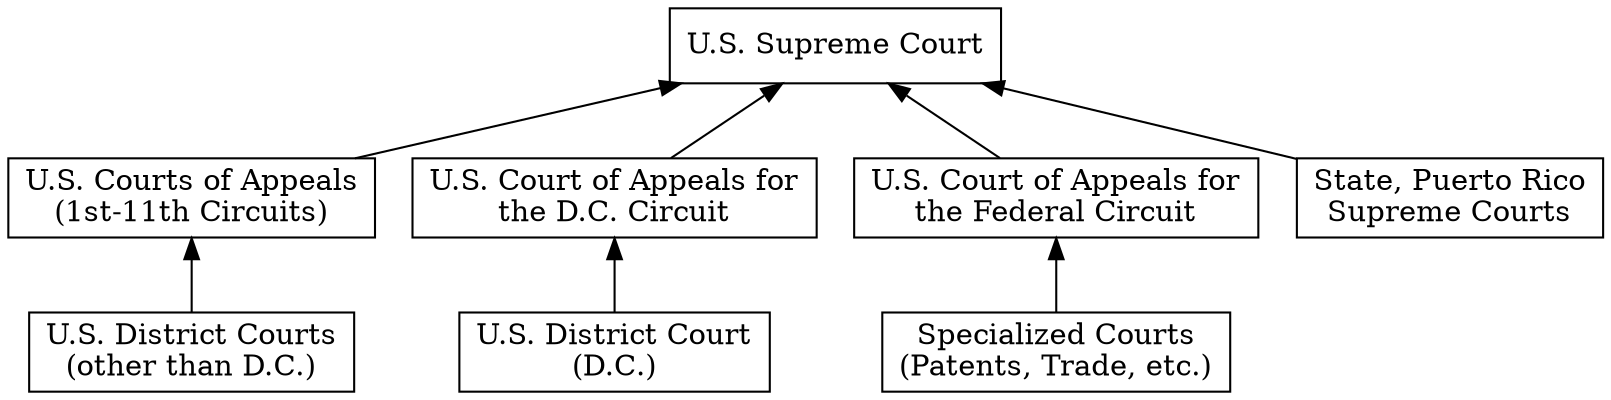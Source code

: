digraph fedcourts {
        overlap=false
        rankdir = BT
        supreme [shape=box, label="U.S. Supreme Court"]
        numappeals [shape=box, label="U.S. Courts of Appeals\n(1st-11th Circuits)"]
        dcappeals [shape=box, label="U.S. Court of Appeals for\nthe D.C. Circuit"]
        fedappeals [shape=box, label="U.S. Court of Appeals for\nthe Federal Circuit"]
        distct [shape=box, label="U.S. District Courts\n(other than D.C.)"]
        distctdc [shape=box, label="U.S. District Court\n(D.C.)"]
        specct [shape=box, label="Specialized Courts\n(Patents, Trade, etc.)"]
        
        statesupreme [shape=box, label="State, Puerto Rico\nSupreme Courts"]

        numappeals -> supreme
        dcappeals -> supreme
        fedappeals -> supreme
        statesupreme -> supreme

        distct -> numappeals
        distctdc -> dcappeals
        specct -> fedappeals
}
